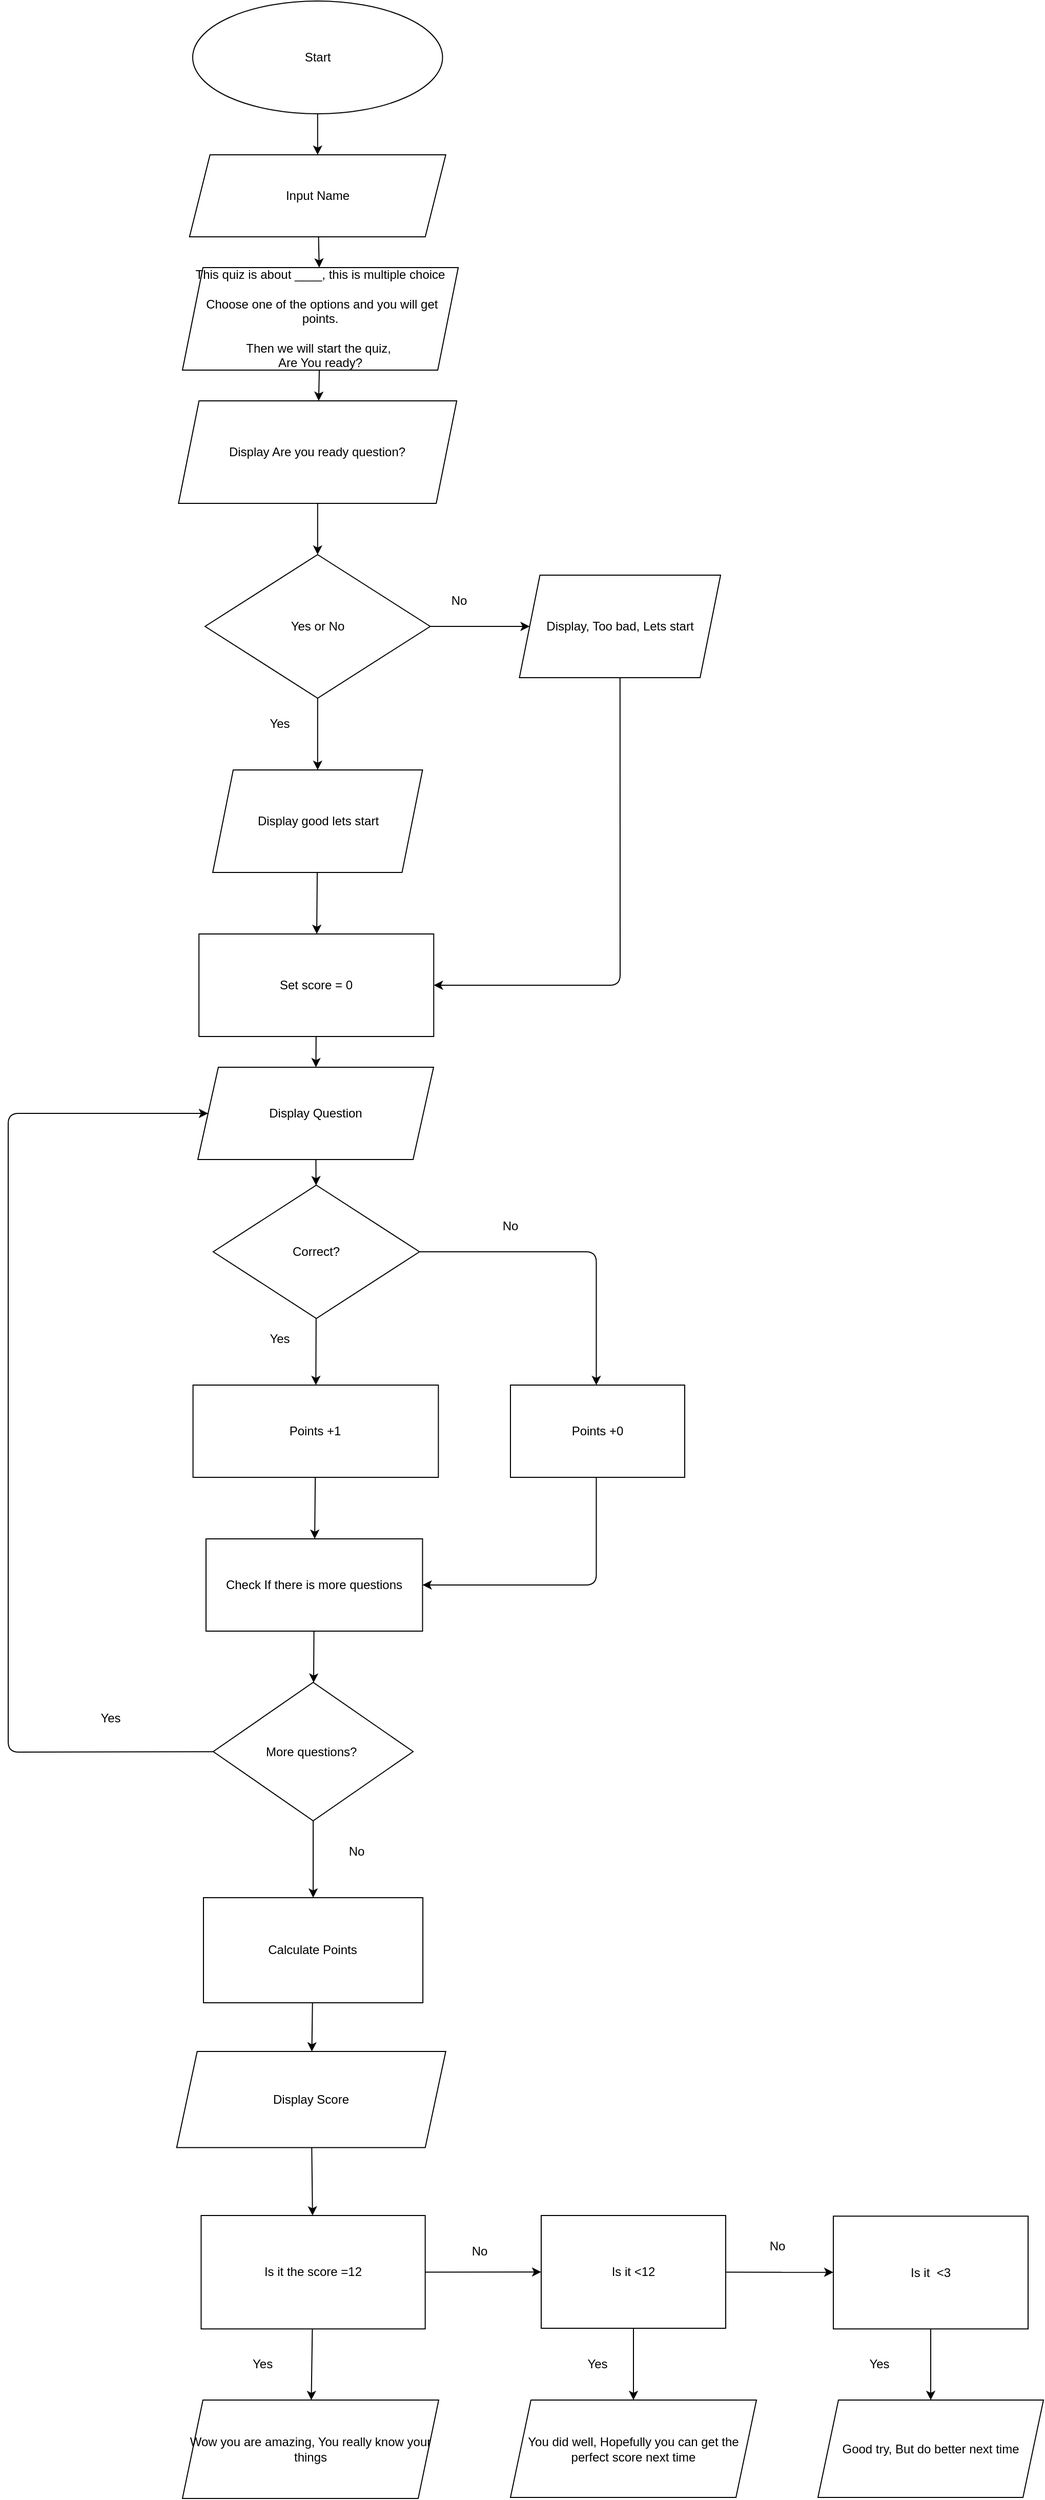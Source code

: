 <mxfile>
    <diagram id="V8SIEyu_pB9MMaxstEvg" name="Page-1">
        <mxGraphModel dx="1118" dy="790" grid="1" gridSize="10" guides="1" tooltips="1" connect="1" arrows="1" fold="1" page="1" pageScale="1" pageWidth="850" pageHeight="1100" math="0" shadow="0">
            <root>
                <mxCell id="0"/>
                <mxCell id="1" parent="0"/>
                <mxCell id="3" style="edgeStyle=none;html=1;exitX=0.5;exitY=1;exitDx=0;exitDy=0;" parent="1" source="bu0fdT-MXA7z5ktc55s0-1" target="bu0fdT-MXA7z5ktc55s0-3" edge="1">
                    <mxGeometry relative="1" as="geometry"/>
                </mxCell>
                <mxCell id="bu0fdT-MXA7z5ktc55s0-1" value="Start" style="ellipse;whiteSpace=wrap;html=1;" parent="1" vertex="1">
                    <mxGeometry x="250" y="50" width="243.75" height="110" as="geometry"/>
                </mxCell>
                <mxCell id="50" value="" style="edgeStyle=none;html=1;" edge="1" parent="1" source="bu0fdT-MXA7z5ktc55s0-3" target="48">
                    <mxGeometry relative="1" as="geometry"/>
                </mxCell>
                <mxCell id="bu0fdT-MXA7z5ktc55s0-3" value="Input Name" style="shape=parallelogram;perimeter=parallelogramPerimeter;whiteSpace=wrap;html=1;fixedSize=1;" parent="1" vertex="1">
                    <mxGeometry x="246.88" y="200" width="250" height="80" as="geometry"/>
                </mxCell>
                <mxCell id="68" value="" style="edgeStyle=none;html=1;" edge="1" parent="1" source="7" target="12">
                    <mxGeometry relative="1" as="geometry"/>
                </mxCell>
                <mxCell id="7" value="Set score = 0" style="rounded=0;whiteSpace=wrap;html=1;" parent="1" vertex="1">
                    <mxGeometry x="256.1" y="960" width="229.05" height="100" as="geometry"/>
                </mxCell>
                <mxCell id="16" value="" style="edgeStyle=none;html=1;" parent="1" source="12" target="15" edge="1">
                    <mxGeometry relative="1" as="geometry"/>
                </mxCell>
                <mxCell id="12" value="Display Question" style="shape=parallelogram;perimeter=parallelogramPerimeter;whiteSpace=wrap;html=1;fixedSize=1;" parent="1" vertex="1">
                    <mxGeometry x="255" y="1090" width="230" height="90" as="geometry"/>
                </mxCell>
                <mxCell id="53" value="" style="edgeStyle=none;html=1;" edge="1" parent="1" source="15" target="52">
                    <mxGeometry relative="1" as="geometry"/>
                </mxCell>
                <mxCell id="69" value="" style="edgeStyle=none;html=1;" edge="1" parent="1" source="15">
                    <mxGeometry relative="1" as="geometry">
                        <mxPoint x="643.75" y="1400" as="targetPoint"/>
                        <Array as="points">
                            <mxPoint x="643.75" y="1270"/>
                        </Array>
                    </mxGeometry>
                </mxCell>
                <mxCell id="15" value="Correct?" style="rhombus;whiteSpace=wrap;html=1;" parent="1" vertex="1">
                    <mxGeometry x="270" y="1205" width="201.25" height="130" as="geometry"/>
                </mxCell>
                <mxCell id="67" value="" style="edgeStyle=none;html=1;entryX=1;entryY=0.5;entryDx=0;entryDy=0;" edge="1" parent="1" target="56">
                    <mxGeometry relative="1" as="geometry">
                        <mxPoint x="643.75" y="1490" as="sourcePoint"/>
                        <mxPoint x="643.75" y="1430" as="targetPoint"/>
                        <Array as="points">
                            <mxPoint x="643.75" y="1595"/>
                        </Array>
                    </mxGeometry>
                </mxCell>
                <mxCell id="19" value="Points +0" style="whiteSpace=wrap;html=1;" parent="1" vertex="1">
                    <mxGeometry x="560" y="1400" width="170" height="90" as="geometry"/>
                </mxCell>
                <mxCell id="23" value="Yes" style="text;html=1;strokeColor=none;fillColor=none;align=center;verticalAlign=middle;whiteSpace=wrap;rounded=0;" parent="1" vertex="1">
                    <mxGeometry x="305" y="1340" width="60" height="30" as="geometry"/>
                </mxCell>
                <mxCell id="64" value="" style="edgeStyle=none;html=1;" edge="1" parent="1" source="48" target="63">
                    <mxGeometry relative="1" as="geometry"/>
                </mxCell>
                <mxCell id="48" value="This quiz is about ____, this is multiple choice&lt;br&gt;&lt;br&gt;&amp;nbsp;Choose one of the options and you will get points.&lt;br&gt;&lt;br&gt;Then we will start the quiz,&amp;nbsp;&lt;br&gt;Are You ready?" style="shape=parallelogram;perimeter=parallelogramPerimeter;whiteSpace=wrap;html=1;fixedSize=1;" vertex="1" parent="1">
                    <mxGeometry x="240" y="310" width="269.06" height="100" as="geometry"/>
                </mxCell>
                <mxCell id="58" value="" style="edgeStyle=none;html=1;" edge="1" parent="1" source="52" target="56">
                    <mxGeometry relative="1" as="geometry"/>
                </mxCell>
                <mxCell id="52" value="Points +1" style="rounded=0;whiteSpace=wrap;html=1;" vertex="1" parent="1">
                    <mxGeometry x="250.31" y="1400" width="239.37" height="90" as="geometry"/>
                </mxCell>
                <mxCell id="55" value="No" style="text;html=1;strokeColor=none;fillColor=none;align=center;verticalAlign=middle;whiteSpace=wrap;rounded=0;" vertex="1" parent="1">
                    <mxGeometry x="530" y="1230" width="60" height="30" as="geometry"/>
                </mxCell>
                <mxCell id="82" value="" style="edgeStyle=none;html=1;" edge="1" parent="1" source="56" target="81">
                    <mxGeometry relative="1" as="geometry"/>
                </mxCell>
                <mxCell id="56" value="Check If there is more questions" style="whiteSpace=wrap;html=1;" vertex="1" parent="1">
                    <mxGeometry x="262.98" y="1550" width="211.25" height="90" as="geometry"/>
                </mxCell>
                <mxCell id="71" value="" style="edgeStyle=none;html=1;" edge="1" parent="1" source="63" target="70">
                    <mxGeometry relative="1" as="geometry"/>
                </mxCell>
                <mxCell id="63" value="Display Are you ready question?" style="shape=parallelogram;perimeter=parallelogramPerimeter;whiteSpace=wrap;html=1;fixedSize=1;" vertex="1" parent="1">
                    <mxGeometry x="236.17" y="440" width="271.4" height="100" as="geometry"/>
                </mxCell>
                <mxCell id="75" value="" style="edgeStyle=none;html=1;" edge="1" parent="1" source="70" target="74">
                    <mxGeometry relative="1" as="geometry"/>
                </mxCell>
                <mxCell id="77" value="" style="edgeStyle=none;html=1;" edge="1" parent="1" source="70" target="76">
                    <mxGeometry relative="1" as="geometry"/>
                </mxCell>
                <mxCell id="70" value="Yes or No" style="rhombus;whiteSpace=wrap;html=1;" vertex="1" parent="1">
                    <mxGeometry x="262.04" y="590" width="219.68" height="140" as="geometry"/>
                </mxCell>
                <mxCell id="92" value="" style="edgeStyle=none;html=1;entryX=1;entryY=0.5;entryDx=0;entryDy=0;" edge="1" parent="1" source="74" target="7">
                    <mxGeometry relative="1" as="geometry">
                        <mxPoint x="666.875" y="810" as="targetPoint"/>
                        <Array as="points">
                            <mxPoint x="667" y="1010"/>
                        </Array>
                    </mxGeometry>
                </mxCell>
                <mxCell id="74" value="Display, Too bad, Lets start" style="shape=parallelogram;perimeter=parallelogramPerimeter;whiteSpace=wrap;html=1;fixedSize=1;" vertex="1" parent="1">
                    <mxGeometry x="568.75" y="610" width="196.25" height="100" as="geometry"/>
                </mxCell>
                <mxCell id="80" value="" style="edgeStyle=none;html=1;" edge="1" parent="1" source="76" target="7">
                    <mxGeometry relative="1" as="geometry"/>
                </mxCell>
                <mxCell id="76" value="Display good lets start" style="shape=parallelogram;perimeter=parallelogramPerimeter;whiteSpace=wrap;html=1;fixedSize=1;" vertex="1" parent="1">
                    <mxGeometry x="269.54" y="800" width="204.69" height="100" as="geometry"/>
                </mxCell>
                <mxCell id="78" value="No" style="text;html=1;strokeColor=none;fillColor=none;align=center;verticalAlign=middle;whiteSpace=wrap;rounded=0;" vertex="1" parent="1">
                    <mxGeometry x="480" y="620" width="60" height="30" as="geometry"/>
                </mxCell>
                <mxCell id="79" value="Yes" style="text;html=1;strokeColor=none;fillColor=none;align=center;verticalAlign=middle;whiteSpace=wrap;rounded=0;" vertex="1" parent="1">
                    <mxGeometry x="305" y="740" width="60" height="30" as="geometry"/>
                </mxCell>
                <mxCell id="84" value="" style="edgeStyle=none;html=1;entryX=0;entryY=0.5;entryDx=0;entryDy=0;" edge="1" parent="1" source="81" target="12">
                    <mxGeometry relative="1" as="geometry">
                        <mxPoint x="92.47" y="1757.5" as="targetPoint"/>
                        <Array as="points">
                            <mxPoint x="70" y="1758"/>
                            <mxPoint x="70" y="1135"/>
                        </Array>
                    </mxGeometry>
                </mxCell>
                <mxCell id="87" value="" style="edgeStyle=none;html=1;" edge="1" parent="1" source="81" target="86">
                    <mxGeometry relative="1" as="geometry"/>
                </mxCell>
                <mxCell id="81" value="More questions?&amp;nbsp;" style="rhombus;whiteSpace=wrap;html=1;" vertex="1" parent="1">
                    <mxGeometry x="270" y="1690" width="195.06" height="135" as="geometry"/>
                </mxCell>
                <mxCell id="85" value="Yes" style="text;html=1;strokeColor=none;fillColor=none;align=center;verticalAlign=middle;whiteSpace=wrap;rounded=0;" vertex="1" parent="1">
                    <mxGeometry x="140" y="1710" width="60" height="30" as="geometry"/>
                </mxCell>
                <mxCell id="90" value="" style="edgeStyle=none;html=1;" edge="1" parent="1" source="86" target="89">
                    <mxGeometry relative="1" as="geometry"/>
                </mxCell>
                <mxCell id="86" value="Calculate Points" style="whiteSpace=wrap;html=1;" vertex="1" parent="1">
                    <mxGeometry x="260.5" y="1900" width="214.05" height="102.5" as="geometry"/>
                </mxCell>
                <mxCell id="88" value="No" style="text;html=1;strokeColor=none;fillColor=none;align=center;verticalAlign=middle;whiteSpace=wrap;rounded=0;" vertex="1" parent="1">
                    <mxGeometry x="380" y="1840" width="60" height="30" as="geometry"/>
                </mxCell>
                <mxCell id="94" value="" style="edgeStyle=none;html=1;" edge="1" parent="1" source="89" target="93">
                    <mxGeometry relative="1" as="geometry"/>
                </mxCell>
                <mxCell id="89" value="Display Score" style="shape=parallelogram;perimeter=parallelogramPerimeter;whiteSpace=wrap;html=1;fixedSize=1;" vertex="1" parent="1">
                    <mxGeometry x="234.36" y="2050" width="262.52" height="93.75" as="geometry"/>
                </mxCell>
                <mxCell id="96" value="" style="edgeStyle=none;html=1;" edge="1" parent="1" source="93" target="95">
                    <mxGeometry relative="1" as="geometry"/>
                </mxCell>
                <mxCell id="99" value="" style="edgeStyle=none;html=1;" edge="1" parent="1" source="93" target="98">
                    <mxGeometry relative="1" as="geometry"/>
                </mxCell>
                <mxCell id="93" value="Is it the score =12" style="whiteSpace=wrap;html=1;" vertex="1" parent="1">
                    <mxGeometry x="258.23" y="2210" width="218.6" height="110.63" as="geometry"/>
                </mxCell>
                <mxCell id="95" value="Wow you are amazing, You really know your things" style="shape=parallelogram;perimeter=parallelogramPerimeter;whiteSpace=wrap;html=1;fixedSize=1;" vertex="1" parent="1">
                    <mxGeometry x="240" y="2390" width="250" height="95.95" as="geometry"/>
                </mxCell>
                <mxCell id="97" value="Yes&amp;nbsp;" style="text;html=1;strokeColor=none;fillColor=none;align=center;verticalAlign=middle;whiteSpace=wrap;rounded=0;" vertex="1" parent="1">
                    <mxGeometry x="290" y="2340" width="60" height="30" as="geometry"/>
                </mxCell>
                <mxCell id="104" value="" style="edgeStyle=none;html=1;" edge="1" parent="1" source="98" target="103">
                    <mxGeometry relative="1" as="geometry"/>
                </mxCell>
                <mxCell id="106" value="" style="edgeStyle=none;html=1;" edge="1" parent="1" source="98" target="105">
                    <mxGeometry relative="1" as="geometry"/>
                </mxCell>
                <mxCell id="98" value="Is it &amp;lt;12" style="whiteSpace=wrap;html=1;" vertex="1" parent="1">
                    <mxGeometry x="590" y="2210" width="180" height="110" as="geometry"/>
                </mxCell>
                <mxCell id="102" value="No" style="text;html=1;strokeColor=none;fillColor=none;align=center;verticalAlign=middle;whiteSpace=wrap;rounded=0;" vertex="1" parent="1">
                    <mxGeometry x="500" y="2230" width="60" height="30" as="geometry"/>
                </mxCell>
                <mxCell id="103" value="You did well, Hopefully you can get the perfect score next time" style="shape=parallelogram;perimeter=parallelogramPerimeter;whiteSpace=wrap;html=1;fixedSize=1;" vertex="1" parent="1">
                    <mxGeometry x="560" y="2390" width="240" height="95" as="geometry"/>
                </mxCell>
                <mxCell id="108" value="" style="edgeStyle=none;html=1;" edge="1" parent="1" source="105" target="107">
                    <mxGeometry relative="1" as="geometry"/>
                </mxCell>
                <mxCell id="105" value="Is it&amp;nbsp; &amp;lt;3" style="whiteSpace=wrap;html=1;" vertex="1" parent="1">
                    <mxGeometry x="875" y="2210.63" width="190" height="110" as="geometry"/>
                </mxCell>
                <mxCell id="107" value="Good try, But do better next time" style="shape=parallelogram;perimeter=parallelogramPerimeter;whiteSpace=wrap;html=1;fixedSize=1;" vertex="1" parent="1">
                    <mxGeometry x="860" y="2390" width="220" height="95" as="geometry"/>
                </mxCell>
                <mxCell id="109" value="No" style="text;html=1;align=center;verticalAlign=middle;resizable=0;points=[];autosize=1;strokeColor=none;fillColor=none;" vertex="1" parent="1">
                    <mxGeometry x="805" y="2230" width="30" height="20" as="geometry"/>
                </mxCell>
                <mxCell id="110" value="Yes" style="text;html=1;strokeColor=none;fillColor=none;align=center;verticalAlign=middle;whiteSpace=wrap;rounded=0;" vertex="1" parent="1">
                    <mxGeometry x="615" y="2340" width="60" height="30" as="geometry"/>
                </mxCell>
                <mxCell id="111" value="Yes" style="text;html=1;strokeColor=none;fillColor=none;align=center;verticalAlign=middle;whiteSpace=wrap;rounded=0;" vertex="1" parent="1">
                    <mxGeometry x="890" y="2340" width="60" height="30" as="geometry"/>
                </mxCell>
            </root>
        </mxGraphModel>
    </diagram>
</mxfile>